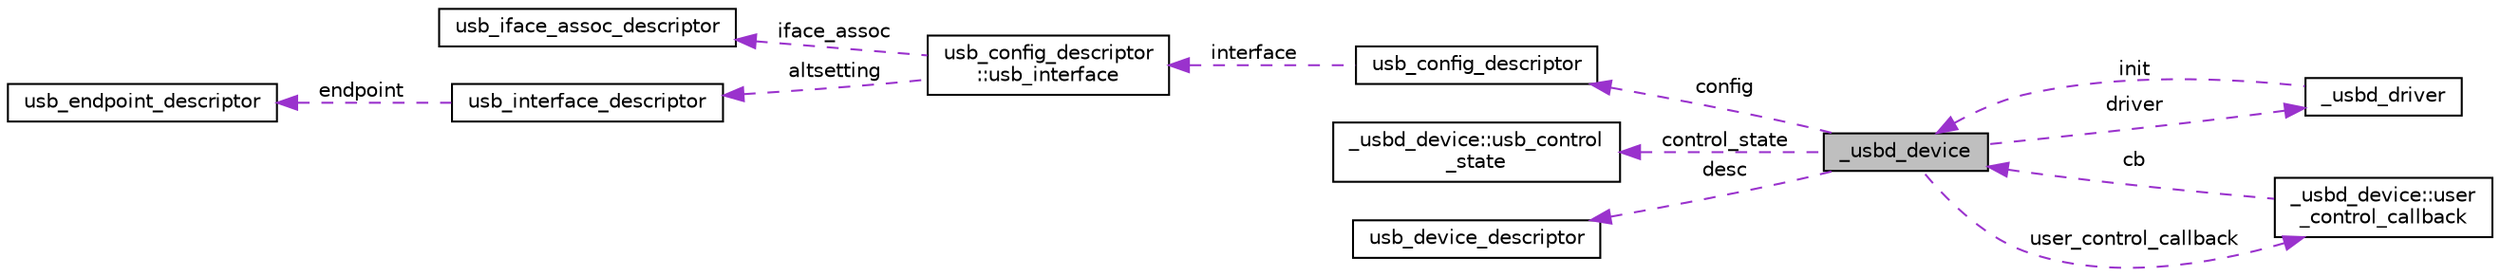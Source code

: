 digraph "_usbd_device"
{
  edge [fontname="Helvetica",fontsize="10",labelfontname="Helvetica",labelfontsize="10"];
  node [fontname="Helvetica",fontsize="10",shape=record];
  rankdir="LR";
  Node1 [label="_usbd_device",height=0.2,width=0.4,color="black", fillcolor="grey75", style="filled", fontcolor="black"];
  Node2 -> Node1 [dir="back",color="darkorchid3",fontsize="10",style="dashed",label=" config" ,fontname="Helvetica"];
  Node2 [label="usb_config_descriptor",height=0.2,width=0.4,color="black", fillcolor="white", style="filled",URL="$structusb__config__descriptor.html"];
  Node3 -> Node2 [dir="back",color="darkorchid3",fontsize="10",style="dashed",label=" interface" ,fontname="Helvetica"];
  Node3 [label="usb_config_descriptor\l::usb_interface",height=0.2,width=0.4,color="black", fillcolor="white", style="filled",URL="$structusb__config__descriptor_1_1usb__interface.html"];
  Node4 -> Node3 [dir="back",color="darkorchid3",fontsize="10",style="dashed",label=" iface_assoc" ,fontname="Helvetica"];
  Node4 [label="usb_iface_assoc_descriptor",height=0.2,width=0.4,color="black", fillcolor="white", style="filled",URL="$structusb__iface__assoc__descriptor.html"];
  Node5 -> Node3 [dir="back",color="darkorchid3",fontsize="10",style="dashed",label=" altsetting" ,fontname="Helvetica"];
  Node5 [label="usb_interface_descriptor",height=0.2,width=0.4,color="black", fillcolor="white", style="filled",URL="$structusb__interface__descriptor.html"];
  Node6 -> Node5 [dir="back",color="darkorchid3",fontsize="10",style="dashed",label=" endpoint" ,fontname="Helvetica"];
  Node6 [label="usb_endpoint_descriptor",height=0.2,width=0.4,color="black", fillcolor="white", style="filled",URL="$structusb__endpoint__descriptor.html"];
  Node7 -> Node1 [dir="back",color="darkorchid3",fontsize="10",style="dashed",label=" driver" ,fontname="Helvetica"];
  Node7 [label="_usbd_driver",height=0.2,width=0.4,color="black", fillcolor="white", style="filled",URL="$struct__usbd__driver.html"];
  Node1 -> Node7 [dir="back",color="darkorchid3",fontsize="10",style="dashed",label=" init" ,fontname="Helvetica"];
  Node8 -> Node1 [dir="back",color="darkorchid3",fontsize="10",style="dashed",label=" control_state" ,fontname="Helvetica"];
  Node8 [label="_usbd_device::usb_control\l_state",height=0.2,width=0.4,color="black", fillcolor="white", style="filled",URL="$struct__usbd__device_1_1usb__control__state.html"];
  Node9 -> Node1 [dir="back",color="darkorchid3",fontsize="10",style="dashed",label=" desc" ,fontname="Helvetica"];
  Node9 [label="usb_device_descriptor",height=0.2,width=0.4,color="black", fillcolor="white", style="filled",URL="$structusb__device__descriptor.html"];
  Node10 -> Node1 [dir="back",color="darkorchid3",fontsize="10",style="dashed",label=" user_control_callback" ,fontname="Helvetica"];
  Node10 [label="_usbd_device::user\l_control_callback",height=0.2,width=0.4,color="black", fillcolor="white", style="filled",URL="$struct__usbd__device_1_1user__control__callback.html"];
  Node1 -> Node10 [dir="back",color="darkorchid3",fontsize="10",style="dashed",label=" cb" ,fontname="Helvetica"];
}

